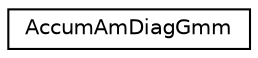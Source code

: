 digraph "Graphical Class Hierarchy"
{
  edge [fontname="Helvetica",fontsize="10",labelfontname="Helvetica",labelfontsize="10"];
  node [fontname="Helvetica",fontsize="10",shape=record];
  rankdir="LR";
  Node0 [label="AccumAmDiagGmm",height=0.2,width=0.4,color="black", fillcolor="white", style="filled",URL="$classkaldi_1_1AccumAmDiagGmm.html"];
}
